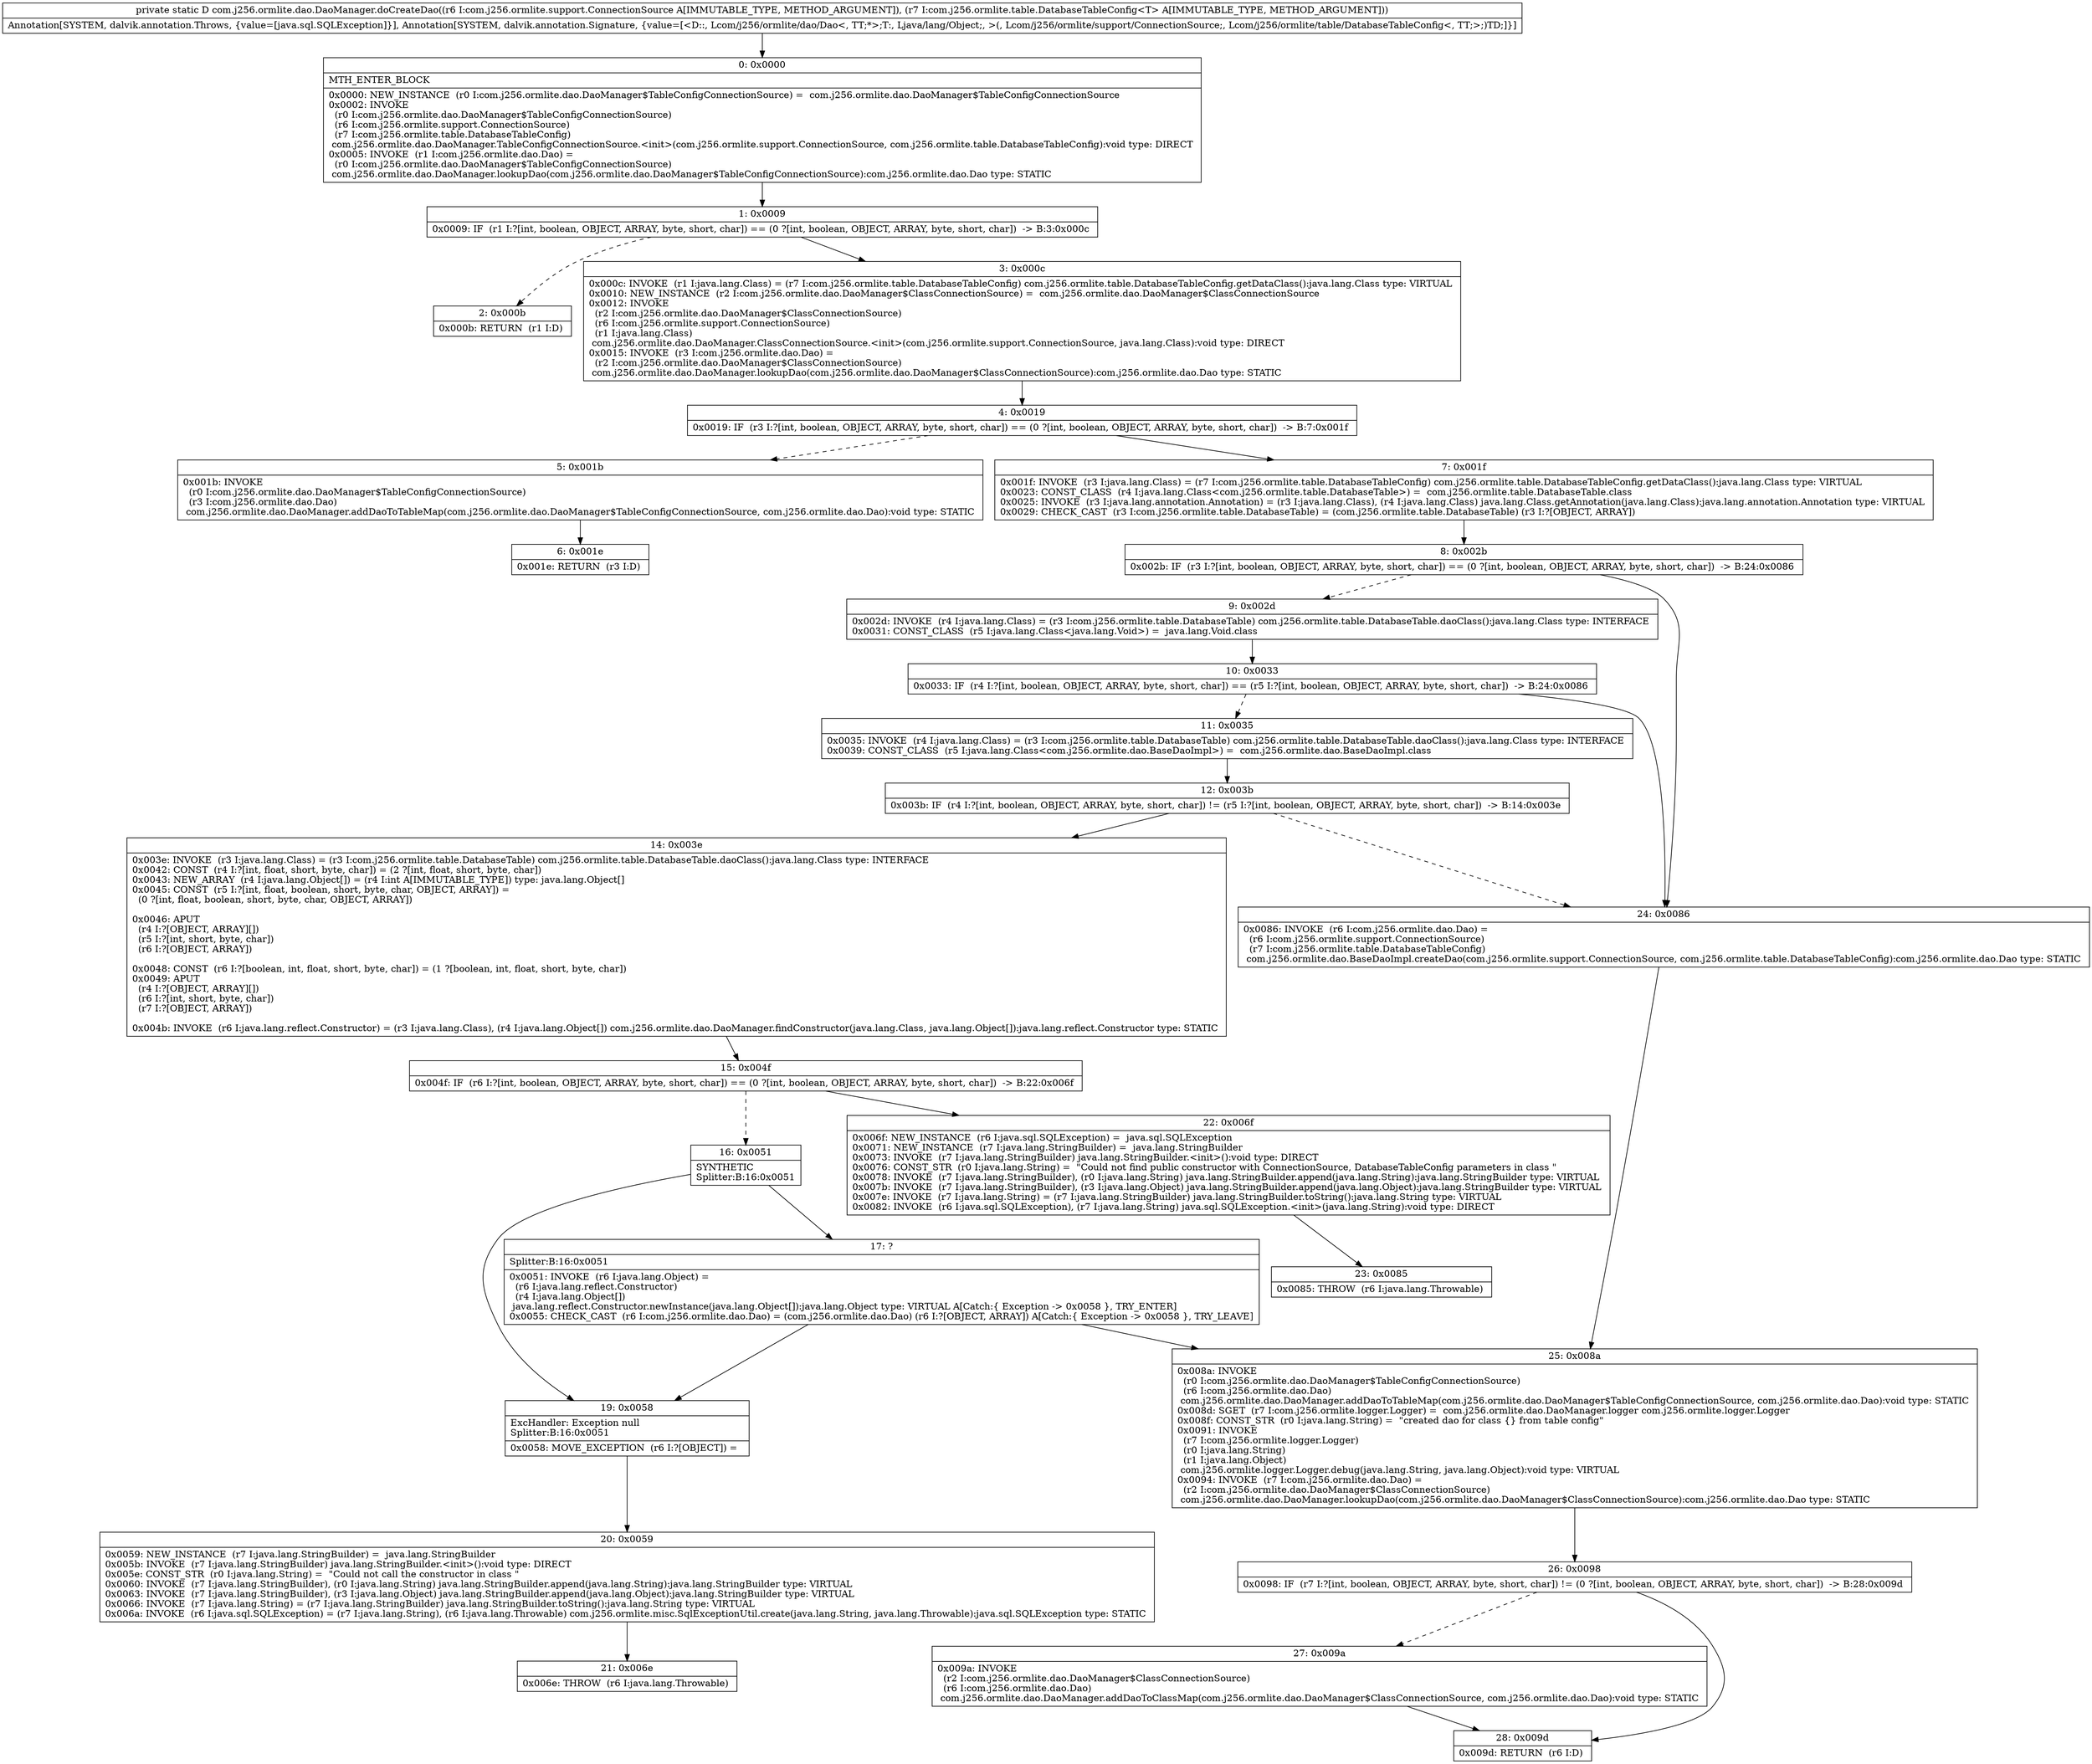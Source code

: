 digraph "CFG forcom.j256.ormlite.dao.DaoManager.doCreateDao(Lcom\/j256\/ormlite\/support\/ConnectionSource;Lcom\/j256\/ormlite\/table\/DatabaseTableConfig;)Lcom\/j256\/ormlite\/dao\/Dao;" {
Node_0 [shape=record,label="{0\:\ 0x0000|MTH_ENTER_BLOCK\l|0x0000: NEW_INSTANCE  (r0 I:com.j256.ormlite.dao.DaoManager$TableConfigConnectionSource) =  com.j256.ormlite.dao.DaoManager$TableConfigConnectionSource \l0x0002: INVOKE  \l  (r0 I:com.j256.ormlite.dao.DaoManager$TableConfigConnectionSource)\l  (r6 I:com.j256.ormlite.support.ConnectionSource)\l  (r7 I:com.j256.ormlite.table.DatabaseTableConfig)\l com.j256.ormlite.dao.DaoManager.TableConfigConnectionSource.\<init\>(com.j256.ormlite.support.ConnectionSource, com.j256.ormlite.table.DatabaseTableConfig):void type: DIRECT \l0x0005: INVOKE  (r1 I:com.j256.ormlite.dao.Dao) = \l  (r0 I:com.j256.ormlite.dao.DaoManager$TableConfigConnectionSource)\l com.j256.ormlite.dao.DaoManager.lookupDao(com.j256.ormlite.dao.DaoManager$TableConfigConnectionSource):com.j256.ormlite.dao.Dao type: STATIC \l}"];
Node_1 [shape=record,label="{1\:\ 0x0009|0x0009: IF  (r1 I:?[int, boolean, OBJECT, ARRAY, byte, short, char]) == (0 ?[int, boolean, OBJECT, ARRAY, byte, short, char])  \-\> B:3:0x000c \l}"];
Node_2 [shape=record,label="{2\:\ 0x000b|0x000b: RETURN  (r1 I:D) \l}"];
Node_3 [shape=record,label="{3\:\ 0x000c|0x000c: INVOKE  (r1 I:java.lang.Class) = (r7 I:com.j256.ormlite.table.DatabaseTableConfig) com.j256.ormlite.table.DatabaseTableConfig.getDataClass():java.lang.Class type: VIRTUAL \l0x0010: NEW_INSTANCE  (r2 I:com.j256.ormlite.dao.DaoManager$ClassConnectionSource) =  com.j256.ormlite.dao.DaoManager$ClassConnectionSource \l0x0012: INVOKE  \l  (r2 I:com.j256.ormlite.dao.DaoManager$ClassConnectionSource)\l  (r6 I:com.j256.ormlite.support.ConnectionSource)\l  (r1 I:java.lang.Class)\l com.j256.ormlite.dao.DaoManager.ClassConnectionSource.\<init\>(com.j256.ormlite.support.ConnectionSource, java.lang.Class):void type: DIRECT \l0x0015: INVOKE  (r3 I:com.j256.ormlite.dao.Dao) = \l  (r2 I:com.j256.ormlite.dao.DaoManager$ClassConnectionSource)\l com.j256.ormlite.dao.DaoManager.lookupDao(com.j256.ormlite.dao.DaoManager$ClassConnectionSource):com.j256.ormlite.dao.Dao type: STATIC \l}"];
Node_4 [shape=record,label="{4\:\ 0x0019|0x0019: IF  (r3 I:?[int, boolean, OBJECT, ARRAY, byte, short, char]) == (0 ?[int, boolean, OBJECT, ARRAY, byte, short, char])  \-\> B:7:0x001f \l}"];
Node_5 [shape=record,label="{5\:\ 0x001b|0x001b: INVOKE  \l  (r0 I:com.j256.ormlite.dao.DaoManager$TableConfigConnectionSource)\l  (r3 I:com.j256.ormlite.dao.Dao)\l com.j256.ormlite.dao.DaoManager.addDaoToTableMap(com.j256.ormlite.dao.DaoManager$TableConfigConnectionSource, com.j256.ormlite.dao.Dao):void type: STATIC \l}"];
Node_6 [shape=record,label="{6\:\ 0x001e|0x001e: RETURN  (r3 I:D) \l}"];
Node_7 [shape=record,label="{7\:\ 0x001f|0x001f: INVOKE  (r3 I:java.lang.Class) = (r7 I:com.j256.ormlite.table.DatabaseTableConfig) com.j256.ormlite.table.DatabaseTableConfig.getDataClass():java.lang.Class type: VIRTUAL \l0x0023: CONST_CLASS  (r4 I:java.lang.Class\<com.j256.ormlite.table.DatabaseTable\>) =  com.j256.ormlite.table.DatabaseTable.class \l0x0025: INVOKE  (r3 I:java.lang.annotation.Annotation) = (r3 I:java.lang.Class), (r4 I:java.lang.Class) java.lang.Class.getAnnotation(java.lang.Class):java.lang.annotation.Annotation type: VIRTUAL \l0x0029: CHECK_CAST  (r3 I:com.j256.ormlite.table.DatabaseTable) = (com.j256.ormlite.table.DatabaseTable) (r3 I:?[OBJECT, ARRAY]) \l}"];
Node_8 [shape=record,label="{8\:\ 0x002b|0x002b: IF  (r3 I:?[int, boolean, OBJECT, ARRAY, byte, short, char]) == (0 ?[int, boolean, OBJECT, ARRAY, byte, short, char])  \-\> B:24:0x0086 \l}"];
Node_9 [shape=record,label="{9\:\ 0x002d|0x002d: INVOKE  (r4 I:java.lang.Class) = (r3 I:com.j256.ormlite.table.DatabaseTable) com.j256.ormlite.table.DatabaseTable.daoClass():java.lang.Class type: INTERFACE \l0x0031: CONST_CLASS  (r5 I:java.lang.Class\<java.lang.Void\>) =  java.lang.Void.class \l}"];
Node_10 [shape=record,label="{10\:\ 0x0033|0x0033: IF  (r4 I:?[int, boolean, OBJECT, ARRAY, byte, short, char]) == (r5 I:?[int, boolean, OBJECT, ARRAY, byte, short, char])  \-\> B:24:0x0086 \l}"];
Node_11 [shape=record,label="{11\:\ 0x0035|0x0035: INVOKE  (r4 I:java.lang.Class) = (r3 I:com.j256.ormlite.table.DatabaseTable) com.j256.ormlite.table.DatabaseTable.daoClass():java.lang.Class type: INTERFACE \l0x0039: CONST_CLASS  (r5 I:java.lang.Class\<com.j256.ormlite.dao.BaseDaoImpl\>) =  com.j256.ormlite.dao.BaseDaoImpl.class \l}"];
Node_12 [shape=record,label="{12\:\ 0x003b|0x003b: IF  (r4 I:?[int, boolean, OBJECT, ARRAY, byte, short, char]) != (r5 I:?[int, boolean, OBJECT, ARRAY, byte, short, char])  \-\> B:14:0x003e \l}"];
Node_14 [shape=record,label="{14\:\ 0x003e|0x003e: INVOKE  (r3 I:java.lang.Class) = (r3 I:com.j256.ormlite.table.DatabaseTable) com.j256.ormlite.table.DatabaseTable.daoClass():java.lang.Class type: INTERFACE \l0x0042: CONST  (r4 I:?[int, float, short, byte, char]) = (2 ?[int, float, short, byte, char]) \l0x0043: NEW_ARRAY  (r4 I:java.lang.Object[]) = (r4 I:int A[IMMUTABLE_TYPE]) type: java.lang.Object[] \l0x0045: CONST  (r5 I:?[int, float, boolean, short, byte, char, OBJECT, ARRAY]) = \l  (0 ?[int, float, boolean, short, byte, char, OBJECT, ARRAY])\l \l0x0046: APUT  \l  (r4 I:?[OBJECT, ARRAY][])\l  (r5 I:?[int, short, byte, char])\l  (r6 I:?[OBJECT, ARRAY])\l \l0x0048: CONST  (r6 I:?[boolean, int, float, short, byte, char]) = (1 ?[boolean, int, float, short, byte, char]) \l0x0049: APUT  \l  (r4 I:?[OBJECT, ARRAY][])\l  (r6 I:?[int, short, byte, char])\l  (r7 I:?[OBJECT, ARRAY])\l \l0x004b: INVOKE  (r6 I:java.lang.reflect.Constructor) = (r3 I:java.lang.Class), (r4 I:java.lang.Object[]) com.j256.ormlite.dao.DaoManager.findConstructor(java.lang.Class, java.lang.Object[]):java.lang.reflect.Constructor type: STATIC \l}"];
Node_15 [shape=record,label="{15\:\ 0x004f|0x004f: IF  (r6 I:?[int, boolean, OBJECT, ARRAY, byte, short, char]) == (0 ?[int, boolean, OBJECT, ARRAY, byte, short, char])  \-\> B:22:0x006f \l}"];
Node_16 [shape=record,label="{16\:\ 0x0051|SYNTHETIC\lSplitter:B:16:0x0051\l}"];
Node_17 [shape=record,label="{17\:\ ?|Splitter:B:16:0x0051\l|0x0051: INVOKE  (r6 I:java.lang.Object) = \l  (r6 I:java.lang.reflect.Constructor)\l  (r4 I:java.lang.Object[])\l java.lang.reflect.Constructor.newInstance(java.lang.Object[]):java.lang.Object type: VIRTUAL A[Catch:\{ Exception \-\> 0x0058 \}, TRY_ENTER]\l0x0055: CHECK_CAST  (r6 I:com.j256.ormlite.dao.Dao) = (com.j256.ormlite.dao.Dao) (r6 I:?[OBJECT, ARRAY]) A[Catch:\{ Exception \-\> 0x0058 \}, TRY_LEAVE]\l}"];
Node_19 [shape=record,label="{19\:\ 0x0058|ExcHandler: Exception null\lSplitter:B:16:0x0051\l|0x0058: MOVE_EXCEPTION  (r6 I:?[OBJECT]) =  \l}"];
Node_20 [shape=record,label="{20\:\ 0x0059|0x0059: NEW_INSTANCE  (r7 I:java.lang.StringBuilder) =  java.lang.StringBuilder \l0x005b: INVOKE  (r7 I:java.lang.StringBuilder) java.lang.StringBuilder.\<init\>():void type: DIRECT \l0x005e: CONST_STR  (r0 I:java.lang.String) =  \"Could not call the constructor in class \" \l0x0060: INVOKE  (r7 I:java.lang.StringBuilder), (r0 I:java.lang.String) java.lang.StringBuilder.append(java.lang.String):java.lang.StringBuilder type: VIRTUAL \l0x0063: INVOKE  (r7 I:java.lang.StringBuilder), (r3 I:java.lang.Object) java.lang.StringBuilder.append(java.lang.Object):java.lang.StringBuilder type: VIRTUAL \l0x0066: INVOKE  (r7 I:java.lang.String) = (r7 I:java.lang.StringBuilder) java.lang.StringBuilder.toString():java.lang.String type: VIRTUAL \l0x006a: INVOKE  (r6 I:java.sql.SQLException) = (r7 I:java.lang.String), (r6 I:java.lang.Throwable) com.j256.ormlite.misc.SqlExceptionUtil.create(java.lang.String, java.lang.Throwable):java.sql.SQLException type: STATIC \l}"];
Node_21 [shape=record,label="{21\:\ 0x006e|0x006e: THROW  (r6 I:java.lang.Throwable) \l}"];
Node_22 [shape=record,label="{22\:\ 0x006f|0x006f: NEW_INSTANCE  (r6 I:java.sql.SQLException) =  java.sql.SQLException \l0x0071: NEW_INSTANCE  (r7 I:java.lang.StringBuilder) =  java.lang.StringBuilder \l0x0073: INVOKE  (r7 I:java.lang.StringBuilder) java.lang.StringBuilder.\<init\>():void type: DIRECT \l0x0076: CONST_STR  (r0 I:java.lang.String) =  \"Could not find public constructor with ConnectionSource, DatabaseTableConfig parameters in class \" \l0x0078: INVOKE  (r7 I:java.lang.StringBuilder), (r0 I:java.lang.String) java.lang.StringBuilder.append(java.lang.String):java.lang.StringBuilder type: VIRTUAL \l0x007b: INVOKE  (r7 I:java.lang.StringBuilder), (r3 I:java.lang.Object) java.lang.StringBuilder.append(java.lang.Object):java.lang.StringBuilder type: VIRTUAL \l0x007e: INVOKE  (r7 I:java.lang.String) = (r7 I:java.lang.StringBuilder) java.lang.StringBuilder.toString():java.lang.String type: VIRTUAL \l0x0082: INVOKE  (r6 I:java.sql.SQLException), (r7 I:java.lang.String) java.sql.SQLException.\<init\>(java.lang.String):void type: DIRECT \l}"];
Node_23 [shape=record,label="{23\:\ 0x0085|0x0085: THROW  (r6 I:java.lang.Throwable) \l}"];
Node_24 [shape=record,label="{24\:\ 0x0086|0x0086: INVOKE  (r6 I:com.j256.ormlite.dao.Dao) = \l  (r6 I:com.j256.ormlite.support.ConnectionSource)\l  (r7 I:com.j256.ormlite.table.DatabaseTableConfig)\l com.j256.ormlite.dao.BaseDaoImpl.createDao(com.j256.ormlite.support.ConnectionSource, com.j256.ormlite.table.DatabaseTableConfig):com.j256.ormlite.dao.Dao type: STATIC \l}"];
Node_25 [shape=record,label="{25\:\ 0x008a|0x008a: INVOKE  \l  (r0 I:com.j256.ormlite.dao.DaoManager$TableConfigConnectionSource)\l  (r6 I:com.j256.ormlite.dao.Dao)\l com.j256.ormlite.dao.DaoManager.addDaoToTableMap(com.j256.ormlite.dao.DaoManager$TableConfigConnectionSource, com.j256.ormlite.dao.Dao):void type: STATIC \l0x008d: SGET  (r7 I:com.j256.ormlite.logger.Logger) =  com.j256.ormlite.dao.DaoManager.logger com.j256.ormlite.logger.Logger \l0x008f: CONST_STR  (r0 I:java.lang.String) =  \"created dao for class \{\} from table config\" \l0x0091: INVOKE  \l  (r7 I:com.j256.ormlite.logger.Logger)\l  (r0 I:java.lang.String)\l  (r1 I:java.lang.Object)\l com.j256.ormlite.logger.Logger.debug(java.lang.String, java.lang.Object):void type: VIRTUAL \l0x0094: INVOKE  (r7 I:com.j256.ormlite.dao.Dao) = \l  (r2 I:com.j256.ormlite.dao.DaoManager$ClassConnectionSource)\l com.j256.ormlite.dao.DaoManager.lookupDao(com.j256.ormlite.dao.DaoManager$ClassConnectionSource):com.j256.ormlite.dao.Dao type: STATIC \l}"];
Node_26 [shape=record,label="{26\:\ 0x0098|0x0098: IF  (r7 I:?[int, boolean, OBJECT, ARRAY, byte, short, char]) != (0 ?[int, boolean, OBJECT, ARRAY, byte, short, char])  \-\> B:28:0x009d \l}"];
Node_27 [shape=record,label="{27\:\ 0x009a|0x009a: INVOKE  \l  (r2 I:com.j256.ormlite.dao.DaoManager$ClassConnectionSource)\l  (r6 I:com.j256.ormlite.dao.Dao)\l com.j256.ormlite.dao.DaoManager.addDaoToClassMap(com.j256.ormlite.dao.DaoManager$ClassConnectionSource, com.j256.ormlite.dao.Dao):void type: STATIC \l}"];
Node_28 [shape=record,label="{28\:\ 0x009d|0x009d: RETURN  (r6 I:D) \l}"];
MethodNode[shape=record,label="{private static D com.j256.ormlite.dao.DaoManager.doCreateDao((r6 I:com.j256.ormlite.support.ConnectionSource A[IMMUTABLE_TYPE, METHOD_ARGUMENT]), (r7 I:com.j256.ormlite.table.DatabaseTableConfig\<T\> A[IMMUTABLE_TYPE, METHOD_ARGUMENT]))  | Annotation[SYSTEM, dalvik.annotation.Throws, \{value=[java.sql.SQLException]\}], Annotation[SYSTEM, dalvik.annotation.Signature, \{value=[\<D::, Lcom\/j256\/ormlite\/dao\/Dao\<, TT;*\>;T:, Ljava\/lang\/Object;, \>(, Lcom\/j256\/ormlite\/support\/ConnectionSource;, Lcom\/j256\/ormlite\/table\/DatabaseTableConfig\<, TT;\>;)TD;]\}]\l}"];
MethodNode -> Node_0;
Node_0 -> Node_1;
Node_1 -> Node_2[style=dashed];
Node_1 -> Node_3;
Node_3 -> Node_4;
Node_4 -> Node_5[style=dashed];
Node_4 -> Node_7;
Node_5 -> Node_6;
Node_7 -> Node_8;
Node_8 -> Node_9[style=dashed];
Node_8 -> Node_24;
Node_9 -> Node_10;
Node_10 -> Node_11[style=dashed];
Node_10 -> Node_24;
Node_11 -> Node_12;
Node_12 -> Node_14;
Node_12 -> Node_24[style=dashed];
Node_14 -> Node_15;
Node_15 -> Node_16[style=dashed];
Node_15 -> Node_22;
Node_16 -> Node_17;
Node_16 -> Node_19;
Node_17 -> Node_19;
Node_17 -> Node_25;
Node_19 -> Node_20;
Node_20 -> Node_21;
Node_22 -> Node_23;
Node_24 -> Node_25;
Node_25 -> Node_26;
Node_26 -> Node_27[style=dashed];
Node_26 -> Node_28;
Node_27 -> Node_28;
}

